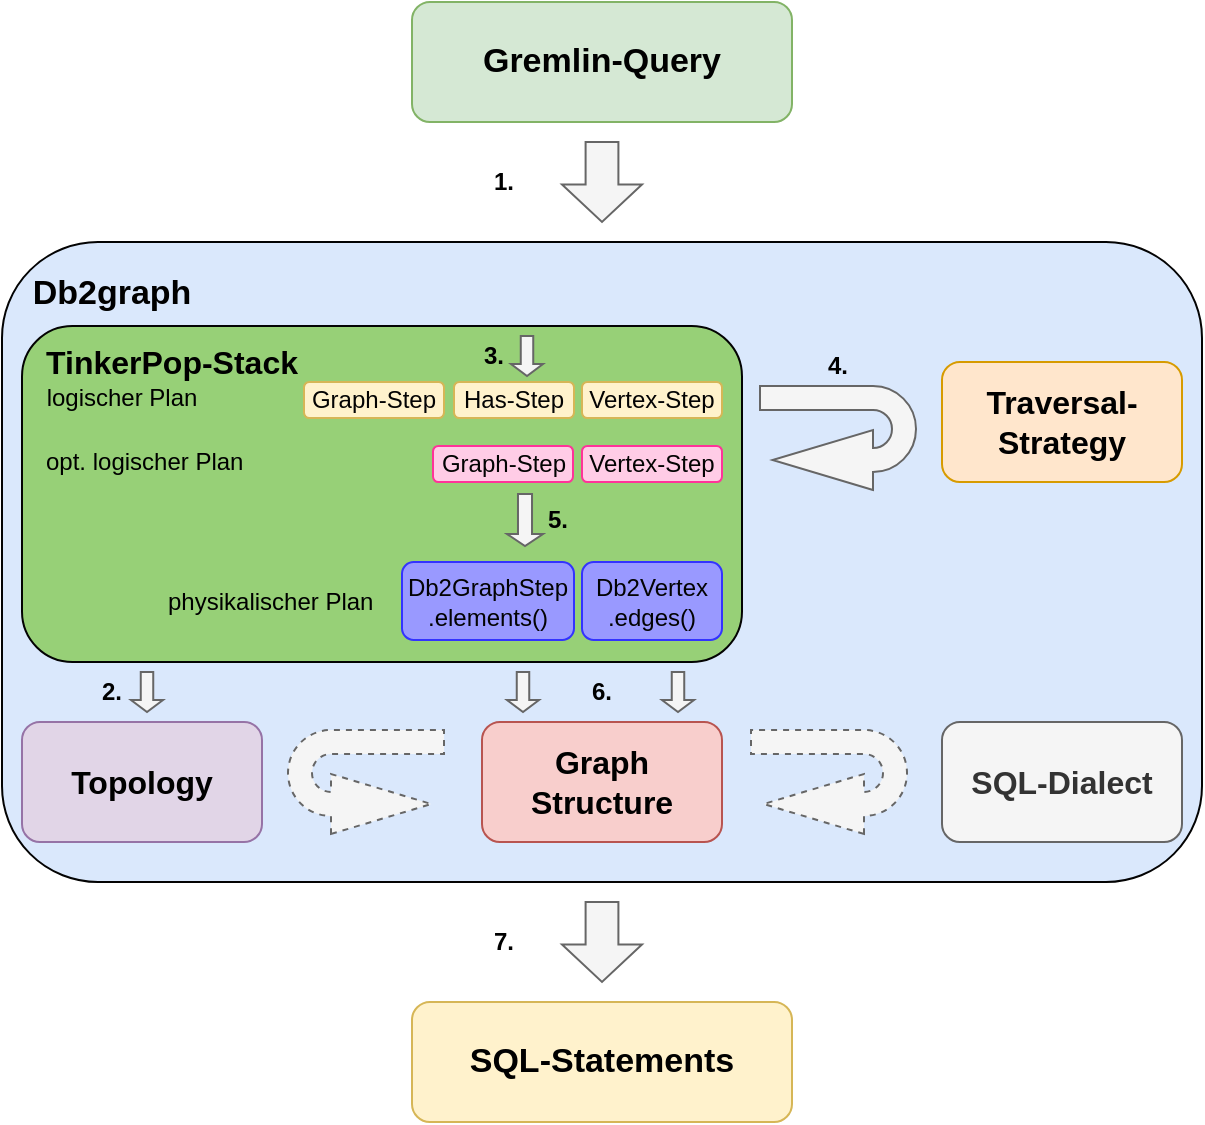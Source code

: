 <mxfile version="14.8.6" type="device"><diagram id="WRdr1DrwJam2WOd68cFt" name="Page-1"><mxGraphModel dx="1212" dy="1816" grid="1" gridSize="10" guides="1" tooltips="1" connect="1" arrows="1" fold="1" page="1" pageScale="1" pageWidth="827" pageHeight="1169" math="0" shadow="0"><root><mxCell id="0"/><mxCell id="1" parent="0"/><mxCell id="Z3lJrSCdsOvw0_0lzGRU-1" value="" style="rounded=1;whiteSpace=wrap;html=1;fillColor=#dae8fc;strokeColor=#030303;" vertex="1" parent="1"><mxGeometry width="600" height="320" as="geometry"/></mxCell><mxCell id="Z3lJrSCdsOvw0_0lzGRU-2" value="&lt;b&gt;&lt;font style=&quot;font-size: 17px&quot;&gt;Db2graph&lt;/font&gt;&lt;/b&gt;" style="text;html=1;strokeColor=none;fillColor=none;align=center;verticalAlign=middle;whiteSpace=wrap;rounded=0;" vertex="1" parent="1"><mxGeometry x="20" y="16" width="70" height="20" as="geometry"/></mxCell><mxCell id="Z3lJrSCdsOvw0_0lzGRU-3" value="" style="rounded=1;whiteSpace=wrap;html=1;fillColor=#97D077;strokeColor=#030303;" vertex="1" parent="1"><mxGeometry x="10" y="42" width="360" height="168" as="geometry"/></mxCell><mxCell id="Z3lJrSCdsOvw0_0lzGRU-4" value="&lt;b style=&quot;font-size: 16px&quot;&gt;Topology&lt;/b&gt;" style="rounded=1;whiteSpace=wrap;html=1;strokeColor=#9673a6;fillColor=#e1d5e7;" vertex="1" parent="1"><mxGeometry x="10" y="240" width="120" height="60" as="geometry"/></mxCell><mxCell id="Z3lJrSCdsOvw0_0lzGRU-5" value="&lt;b style=&quot;font-size: 16px&quot;&gt;Graph Structure&lt;/b&gt;&lt;span style=&quot;color: rgba(0 , 0 , 0 , 0) ; font-family: monospace ; font-size: 0px&quot;&gt;%3CmxGraphModel%3E%3Croot%3E%3CmxCell%20id%3D%220%22%2F%3E%3CmxCell%20id%3D%221%22%20parent%3D%220%22%2F%3E%3CmxCell%20id%3D%222%22%20value%3D%22%26lt%3Bb%20style%3D%26quot%3Bfont-size%3A%2016px%26quot%3B%26gt%3BTopology%26lt%3B%2Fb%26gt%3B%22%20style%3D%22rounded%3D1%3BwhiteSpace%3Dwrap%3Bhtml%3D1%3BstrokeColor%3D%23030303%3BfillColor%3D%2397D077%3B%22%20vertex%3D%221%22%20parent%3D%221%22%3E%3CmxGeometry%20x%3D%2210%22%20y%3D%22110%22%20width%3D%22120%22%20height%3D%2260%22%20as%3D%22geometry%22%2F%3E%3C%2FmxCell%3E%3C%2Froot%3E%3C%2FmxGraphModel%3E&lt;/span&gt;" style="rounded=1;whiteSpace=wrap;html=1;strokeColor=#b85450;fillColor=#f8cecc;" vertex="1" parent="1"><mxGeometry x="240" y="240" width="120" height="60" as="geometry"/></mxCell><mxCell id="Z3lJrSCdsOvw0_0lzGRU-6" value="&lt;span style=&quot;font-size: 16px&quot;&gt;&lt;b&gt;SQL-Dialect&lt;/b&gt;&lt;/span&gt;" style="rounded=1;whiteSpace=wrap;html=1;strokeColor=#666666;fillColor=#f5f5f5;fontColor=#333333;" vertex="1" parent="1"><mxGeometry x="470" y="240" width="120" height="60" as="geometry"/></mxCell><mxCell id="Z3lJrSCdsOvw0_0lzGRU-7" value="&lt;span style=&quot;font-size: 16px&quot;&gt;&lt;b&gt;Traversal-Strategy&lt;/b&gt;&lt;/span&gt;" style="rounded=1;whiteSpace=wrap;html=1;strokeColor=#d79b00;fillColor=#ffe6cc;" vertex="1" parent="1"><mxGeometry x="470" y="60" width="120" height="60" as="geometry"/></mxCell><mxCell id="Z3lJrSCdsOvw0_0lzGRU-8" value="&lt;b&gt;&lt;font style=&quot;font-size: 16px&quot;&gt;TinkerPop-Stack&lt;/font&gt;&lt;/b&gt;" style="text;html=1;strokeColor=none;fillColor=none;align=center;verticalAlign=middle;whiteSpace=wrap;rounded=0;" vertex="1" parent="1"><mxGeometry x="20" y="50" width="130" height="20" as="geometry"/></mxCell><mxCell id="Z3lJrSCdsOvw0_0lzGRU-10" value="&lt;font color=&quot;#030303&quot;&gt;Has-Step&lt;/font&gt;" style="rounded=1;whiteSpace=wrap;html=1;fillColor=#fff2cc;strokeColor=#d6b656;" vertex="1" parent="1"><mxGeometry x="226" y="70" width="60" height="18" as="geometry"/></mxCell><mxCell id="Z3lJrSCdsOvw0_0lzGRU-11" value="&lt;font color=&quot;#030303&quot;&gt;Graph-Step&lt;/font&gt;" style="rounded=1;whiteSpace=wrap;html=1;fillColor=#fff2cc;strokeColor=#d6b656;" vertex="1" parent="1"><mxGeometry x="151" y="70" width="70" height="18" as="geometry"/></mxCell><mxCell id="Z3lJrSCdsOvw0_0lzGRU-12" value="&lt;font color=&quot;#030303&quot;&gt;Vertex-Step&lt;/font&gt;" style="rounded=1;whiteSpace=wrap;html=1;fillColor=#fff2cc;strokeColor=#d6b656;" vertex="1" parent="1"><mxGeometry x="290" y="70" width="70" height="18" as="geometry"/></mxCell><mxCell id="Z3lJrSCdsOvw0_0lzGRU-15" style="edgeStyle=orthogonalEdgeStyle;rounded=0;orthogonalLoop=1;jettySize=auto;html=1;exitX=0.5;exitY=1;exitDx=0;exitDy=0;fontColor=#FFFFFF;" edge="1" parent="1" source="Z3lJrSCdsOvw0_0lzGRU-12" target="Z3lJrSCdsOvw0_0lzGRU-12"><mxGeometry relative="1" as="geometry"/></mxCell><mxCell id="Z3lJrSCdsOvw0_0lzGRU-16" value="&lt;font color=&quot;#000000&quot;&gt;logischer Plan&lt;/font&gt;" style="text;html=1;strokeColor=none;fillColor=none;align=center;verticalAlign=middle;whiteSpace=wrap;rounded=0;fontColor=#FFFFFF;" vertex="1" parent="1"><mxGeometry x="20" y="68" width="80" height="20" as="geometry"/></mxCell><mxCell id="Z3lJrSCdsOvw0_0lzGRU-18" value="&lt;font color=&quot;#030303&quot;&gt;Graph-Step&lt;/font&gt;" style="rounded=1;whiteSpace=wrap;html=1;strokeColor=#FF3399;fillColor=#FFCCE6;" vertex="1" parent="1"><mxGeometry x="215.5" y="102" width="70" height="18" as="geometry"/></mxCell><mxCell id="Z3lJrSCdsOvw0_0lzGRU-19" value="&lt;font color=&quot;#030303&quot;&gt;Vertex-Step&lt;/font&gt;" style="rounded=1;whiteSpace=wrap;html=1;fillColor=#FFCCE6;strokeColor=#FF3399;" vertex="1" parent="1"><mxGeometry x="290" y="102" width="70" height="18" as="geometry"/></mxCell><mxCell id="Z3lJrSCdsOvw0_0lzGRU-20" value="&lt;font color=&quot;#000000&quot;&gt;opt. logischer Plan&lt;/font&gt;" style="text;html=1;strokeColor=none;fillColor=none;align=left;verticalAlign=middle;whiteSpace=wrap;rounded=0;fontColor=#FFFFFF;" vertex="1" parent="1"><mxGeometry x="20" y="100" width="110" height="20" as="geometry"/></mxCell><mxCell id="Z3lJrSCdsOvw0_0lzGRU-23" value="" style="html=1;shadow=0;dashed=0;align=center;verticalAlign=middle;shape=mxgraph.arrows2.uTurnArrow;dy=6;arrowHead=30;dx2=50.21;fontColor=#333333;strokeColor=#666666;fillColor=#f5f5f5;rotation=-180;" vertex="1" parent="1"><mxGeometry x="379" y="72" width="78" height="52" as="geometry"/></mxCell><mxCell id="Z3lJrSCdsOvw0_0lzGRU-25" value="&lt;font color=&quot;#030303&quot;&gt;Db2GraphStep&lt;br&gt;.elements()&lt;/font&gt;" style="rounded=1;whiteSpace=wrap;html=1;fillColor=#9999FF;strokeColor=#3333FF;" vertex="1" parent="1"><mxGeometry x="200" y="160" width="86" height="39" as="geometry"/></mxCell><mxCell id="Z3lJrSCdsOvw0_0lzGRU-30" value="&lt;font color=&quot;#030303&quot;&gt;Db2Vertex&lt;br&gt;.edges()&lt;br&gt;&lt;/font&gt;" style="rounded=1;whiteSpace=wrap;html=1;fillColor=#9999FF;strokeColor=#3333FF;" vertex="1" parent="1"><mxGeometry x="290" y="160" width="70" height="39" as="geometry"/></mxCell><mxCell id="Z3lJrSCdsOvw0_0lzGRU-31" value="" style="html=1;shadow=0;dashed=0;align=center;verticalAlign=middle;shape=mxgraph.arrows2.arrow;dy=0.61;dx=6;direction=south;notch=0;fontColor=#333333;strokeColor=#666666;fillColor=#f5f5f5;" vertex="1" parent="1"><mxGeometry x="252.5" y="126" width="18" height="26" as="geometry"/></mxCell><mxCell id="Z3lJrSCdsOvw0_0lzGRU-32" value="" style="html=1;shadow=0;dashed=0;align=center;verticalAlign=middle;shape=mxgraph.arrows2.arrow;dy=0.61;dx=6;direction=south;notch=0;fontColor=#333333;strokeColor=#666666;fillColor=#f5f5f5;" vertex="1" parent="1"><mxGeometry x="64.5" y="215" width="16" height="20" as="geometry"/></mxCell><mxCell id="Z3lJrSCdsOvw0_0lzGRU-33" value="&lt;font color=&quot;#000000&quot;&gt;physikalischer Plan&lt;/font&gt;" style="text;html=1;strokeColor=none;fillColor=none;align=left;verticalAlign=middle;whiteSpace=wrap;rounded=0;fontColor=#FFFFFF;" vertex="1" parent="1"><mxGeometry x="80.5" y="169.5" width="120" height="20" as="geometry"/></mxCell><mxCell id="Z3lJrSCdsOvw0_0lzGRU-36" value="" style="html=1;shadow=0;dashed=0;align=center;verticalAlign=middle;shape=mxgraph.arrows2.arrow;dy=0.61;dx=6;direction=south;notch=0;fontColor=#333333;strokeColor=#666666;fillColor=#f5f5f5;" vertex="1" parent="1"><mxGeometry x="252.5" y="215" width="16" height="20" as="geometry"/></mxCell><mxCell id="Z3lJrSCdsOvw0_0lzGRU-37" value="" style="html=1;shadow=0;dashed=0;align=center;verticalAlign=middle;shape=mxgraph.arrows2.arrow;dy=0.61;dx=6;direction=south;notch=0;fontColor=#333333;strokeColor=#666666;fillColor=#f5f5f5;" vertex="1" parent="1"><mxGeometry x="330" y="215" width="16" height="20" as="geometry"/></mxCell><mxCell id="Z3lJrSCdsOvw0_0lzGRU-39" value="" style="html=1;shadow=0;dashed=1;align=center;verticalAlign=middle;shape=mxgraph.arrows2.uTurnArrow;dy=6;arrowHead=30;dx2=50.21;fontColor=#333333;strokeColor=#666666;fillColor=#f5f5f5;rotation=-180;" vertex="1" parent="1"><mxGeometry x="374.5" y="244" width="78" height="52" as="geometry"/></mxCell><mxCell id="Z3lJrSCdsOvw0_0lzGRU-40" value="" style="html=1;shadow=0;dashed=1;align=center;verticalAlign=middle;shape=mxgraph.arrows2.uTurnArrow;dy=6;arrowHead=30;dx2=50.21;fontColor=#333333;strokeColor=#666666;fillColor=#f5f5f5;rotation=0;flipV=1;" vertex="1" parent="1"><mxGeometry x="143" y="244" width="78" height="52" as="geometry"/></mxCell><mxCell id="Z3lJrSCdsOvw0_0lzGRU-42" value="&lt;font color=&quot;#000000&quot; size=&quot;1&quot;&gt;&lt;b style=&quot;font-size: 17px&quot;&gt;Gremlin-Query&lt;/b&gt;&lt;/font&gt;" style="rounded=1;whiteSpace=wrap;html=1;strokeColor=#82b366;fillColor=#d5e8d4;" vertex="1" parent="1"><mxGeometry x="205" y="-120" width="190" height="60" as="geometry"/></mxCell><mxCell id="Z3lJrSCdsOvw0_0lzGRU-43" value="&lt;span style=&quot;font-size: 17px&quot;&gt;&lt;b&gt;SQL-Statements&lt;/b&gt;&lt;/span&gt;" style="rounded=1;whiteSpace=wrap;html=1;strokeColor=#d6b656;fillColor=#fff2cc;" vertex="1" parent="1"><mxGeometry x="205" y="380" width="190" height="60" as="geometry"/></mxCell><mxCell id="Z3lJrSCdsOvw0_0lzGRU-44" value="" style="html=1;shadow=0;dashed=0;align=center;verticalAlign=middle;shape=mxgraph.arrows2.arrow;dy=0.59;dx=18.71;direction=south;notch=0;fontColor=#333333;strokeColor=#666666;fillColor=#f5f5f5;" vertex="1" parent="1"><mxGeometry x="280" y="330" width="40" height="40" as="geometry"/></mxCell><mxCell id="Z3lJrSCdsOvw0_0lzGRU-45" value="" style="html=1;shadow=0;dashed=0;align=center;verticalAlign=middle;shape=mxgraph.arrows2.arrow;dy=0.59;dx=18.71;direction=south;notch=0;fontColor=#333333;strokeColor=#666666;fillColor=#f5f5f5;" vertex="1" parent="1"><mxGeometry x="280" y="-50" width="40" height="40" as="geometry"/></mxCell><mxCell id="Z3lJrSCdsOvw0_0lzGRU-46" value="&lt;b&gt;1.&lt;/b&gt;" style="text;html=1;strokeColor=none;fillColor=none;align=center;verticalAlign=middle;whiteSpace=wrap;rounded=0;labelBackgroundColor=none;" vertex="1" parent="1"><mxGeometry x="230.5" y="-40" width="40" height="20" as="geometry"/></mxCell><mxCell id="Z3lJrSCdsOvw0_0lzGRU-48" value="&lt;b&gt;2.&lt;/b&gt;" style="text;html=1;strokeColor=none;fillColor=none;align=center;verticalAlign=middle;whiteSpace=wrap;rounded=0;labelBackgroundColor=none;" vertex="1" parent="1"><mxGeometry x="35" y="215" width="40" height="20" as="geometry"/></mxCell><mxCell id="Z3lJrSCdsOvw0_0lzGRU-49" value="&lt;b&gt;3.&lt;/b&gt;" style="text;html=1;strokeColor=none;fillColor=none;align=center;verticalAlign=middle;whiteSpace=wrap;rounded=0;labelBackgroundColor=none;" vertex="1" parent="1"><mxGeometry x="226" y="47" width="40" height="20" as="geometry"/></mxCell><mxCell id="Z3lJrSCdsOvw0_0lzGRU-50" value="" style="html=1;shadow=0;dashed=0;align=center;verticalAlign=middle;shape=mxgraph.arrows2.arrow;dy=0.61;dx=6;direction=south;notch=0;fontColor=#333333;strokeColor=#666666;fillColor=#f5f5f5;" vertex="1" parent="1"><mxGeometry x="254.5" y="47" width="16" height="20" as="geometry"/></mxCell><mxCell id="Z3lJrSCdsOvw0_0lzGRU-51" value="&lt;b&gt;4.&lt;/b&gt;" style="text;html=1;strokeColor=none;fillColor=none;align=center;verticalAlign=middle;whiteSpace=wrap;rounded=0;labelBackgroundColor=none;" vertex="1" parent="1"><mxGeometry x="398" y="52" width="40" height="20" as="geometry"/></mxCell><mxCell id="Z3lJrSCdsOvw0_0lzGRU-52" value="&lt;b&gt;6.&lt;/b&gt;" style="text;html=1;strokeColor=none;fillColor=none;align=center;verticalAlign=middle;whiteSpace=wrap;rounded=0;labelBackgroundColor=none;" vertex="1" parent="1"><mxGeometry x="280" y="215" width="40" height="20" as="geometry"/></mxCell><mxCell id="Z3lJrSCdsOvw0_0lzGRU-53" value="&lt;b&gt;7.&lt;/b&gt;" style="text;html=1;strokeColor=none;fillColor=none;align=center;verticalAlign=middle;whiteSpace=wrap;rounded=0;labelBackgroundColor=none;" vertex="1" parent="1"><mxGeometry x="230.5" y="340" width="40" height="20" as="geometry"/></mxCell><mxCell id="Z3lJrSCdsOvw0_0lzGRU-54" value="&lt;b&gt;5.&lt;/b&gt;" style="text;html=1;strokeColor=none;fillColor=none;align=center;verticalAlign=middle;whiteSpace=wrap;rounded=0;labelBackgroundColor=none;" vertex="1" parent="1"><mxGeometry x="257.5" y="129" width="40" height="20" as="geometry"/></mxCell></root></mxGraphModel></diagram></mxfile>